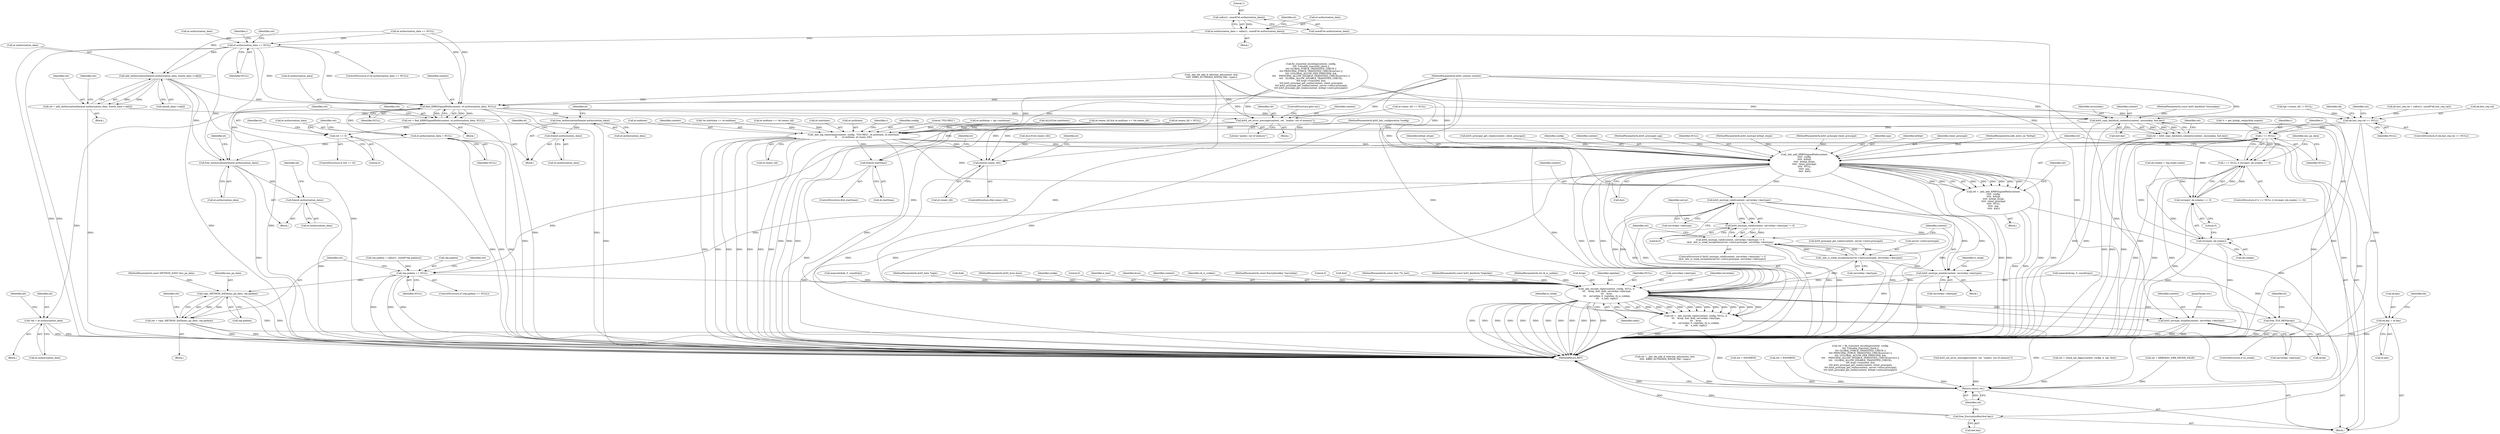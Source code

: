 digraph "0_heimdal_b1e699103f08d6a0ca46a122193c9da65f6cf837_1@API" {
"1000674" [label="(Call,calloc(1, sizeof(*et.authorization_data)))"];
"1000670" [label="(Call,et.authorization_data = calloc(1, sizeof(*et.authorization_data)))"];
"1000682" [label="(Call,et.authorization_data == NULL)"];
"1000710" [label="(Call,add_AuthorizationData(et.authorization_data, &auth_data->val[i]))"];
"1000708" [label="(Call,ret = add_AuthorizationData(et.authorization_data, &auth_data->val[i]))"];
"1000723" [label="(Call,krb5_set_error_message(context, ret, \"malloc: out of memory\"))"];
"1001125" [label="(Return,return ret;)"];
"1000730" [label="(Call,find_KRB5SignedPath(context, et.authorization_data, NULL))"];
"1000728" [label="(Call,ret = find_KRB5SignedPath(context, et.authorization_data, NULL))"];
"1000737" [label="(Call,ret == 0)"];
"1000750" [label="(Call,free_AuthorizationData(et.authorization_data))"];
"1000754" [label="(Call,free(et.authorization_data))"];
"1000758" [label="(Call,et.authorization_data = NULL)"];
"1001091" [label="(Call,free_AuthorizationData(et.authorization_data))"];
"1001095" [label="(Call,free(et.authorization_data))"];
"1000766" [label="(Call,*ad = et.authorization_data)"];
"1000788" [label="(Call,krb5_copy_keyblock_contents(context, sessionkey, &et.key))"];
"1000786" [label="(Call,ret = krb5_copy_keyblock_contents(context, sessionkey, &et.key))"];
"1000812" [label="(Call,ek.key = et.key)"];
"1000914" [label="(Call,_kdc_log_timestamp(context, config, \"TGS-REQ\", et.authtime, et.starttime,\n\t\t       et.endtime, et.renew_till))"];
"1000954" [label="(Call,_kdc_add_KRB5SignedPath(context,\n\t\t\t\t\t  config,\n\t\t\t\t\t  krbtgt,\n\t\t\t\t\t  krbtgt_etype,\n\t\t\t\t\t  client_principal,\n\t\t\t\t\t  NULL,\n\t\t\t\t\t  spp,\n\t\t\t\t\t  &et))"];
"1000952" [label="(Call,ret = _kdc_add_KRB5SignedPath(context,\n\t\t\t\t\t  config,\n\t\t\t\t\t  krbtgt,\n\t\t\t\t\t  krbtgt_etype,\n\t\t\t\t\t  client_principal,\n\t\t\t\t\t  NULL,\n\t\t\t\t\t  spp,\n\t\t\t\t\t  &et))"];
"1000984" [label="(Call,rep.padata == NULL)"];
"1000996" [label="(Call,copy_METHOD_DATA(enc_pa_data, rep.padata))"];
"1000994" [label="(Call,ret = copy_METHOD_DATA(enc_pa_data, rep.padata))"];
"1001033" [label="(Call,_kdc_encode_reply(context, config, NULL, 0,\n\t\t\t    &rep, &et, &ek, serverkey->keytype,\n\t\t\t    kvno,\n\t\t\t    serverkey, 0, replykey, rk_is_subkey,\n\t\t\t    e_text, reply))"];
"1001031" [label="(Call,ret = _kdc_encode_reply(context, config, NULL, 0,\n\t\t\t    &rep, &et, &ek, serverkey->keytype,\n\t\t\t    kvno,\n\t\t\t    serverkey, 0, replykey, rk_is_subkey,\n\t\t\t    e_text, reply))"];
"1001056" [label="(Call,krb5_enctype_disable(context, serverkey->keytype))"];
"1001062" [label="(Call,free_TGS_REP(&rep))"];
"1001007" [label="(Call,krb5_enctype_valid(context, serverkey->keytype))"];
"1001006" [label="(Call,krb5_enctype_valid(context, serverkey->keytype) != 0)"];
"1001005" [label="(Call,krb5_enctype_valid(context, serverkey->keytype) != 0\n\t&& _kdc_is_weak_exception(server->entry.principal, serverkey->keytype))"];
"1001013" [label="(Call,_kdc_is_weak_exception(server->entry.principal, serverkey->keytype))"];
"1001023" [label="(Call,krb5_enctype_enable(context, serverkey->keytype))"];
"1001074" [label="(Call,free(et.starttime))"];
"1001082" [label="(Call,free(et.renew_till))"];
"1001120" [label="(Call,free_EncryptionKey(&et.key))"];
"1000835" [label="(Call,ek.last_req.val == NULL)"];
"1000941" [label="(Call,r == NULL)"];
"1000940" [label="(Call,r == NULL || strcmp(r, ek.srealm) == 0)"];
"1000944" [label="(Call,strcmp(r, ek.srealm) == 0)"];
"1000945" [label="(Call,strcmp(r, ek.srealm))"];
"1000404" [label="(Call,tgt->renew_till != NULL)"];
"1000939" [label="(ControlStructure,if (r == NULL || strcmp(r, ek.srealm) == 0))"];
"1000914" [label="(Call,_kdc_log_timestamp(context, config, \"TGS-REQ\", et.authtime, et.starttime,\n\t\t       et.endtime, et.renew_till))"];
"1001049" [label="(Literal,0)"];
"1000767" [label="(Identifier,ad)"];
"1000710" [label="(Call,add_AuthorizationData(et.authorization_data, &auth_data->val[i]))"];
"1001052" [label="(Identifier,e_text)"];
"1001063" [label="(Call,&rep)"];
"1000791" [label="(Call,&et.key)"];
"1000708" [label="(Call,ret = add_AuthorizationData(et.authorization_data, &auth_data->val[i]))"];
"1000932" [label="(Call,*r = get_krbtgt_realm(&ek.sname))"];
"1000251" [label="(Call,krb5_principal_get_realm(context, client_principal))"];
"1000726" [label="(Literal,\"malloc: out of memory\")"];
"1000177" [label="(Call,et.authtime = tgt->authtime)"];
"1000756" [label="(Identifier,et)"];
"1000813" [label="(Call,ek.key)"];
"1000812" [label="(Call,ek.key = et.key)"];
"1001014" [label="(Call,server->entry.principal)"];
"1000754" [label="(Call,free(et.authorization_data))"];
"1000786" [label="(Call,ret = krb5_copy_keyblock_contents(context, sessionkey, &et.key))"];
"1000759" [label="(Call,et.authorization_data)"];
"1000959" [label="(Identifier,client_principal)"];
"1000111" [label="(MethodParameterIn,krb5_context context)"];
"1000658" [label="(Block,)"];
"1000850" [label="(Identifier,ek)"];
"1001091" [label="(Call,free_AuthorizationData(et.authorization_data))"];
"1001033" [label="(Call,_kdc_encode_reply(context, config, NULL, 0,\n\t\t\t    &rep, &et, &ek, serverkey->keytype,\n\t\t\t    kvno,\n\t\t\t    serverkey, 0, replykey, rk_is_subkey,\n\t\t\t    e_text, reply))"];
"1000112" [label="(MethodParameterIn,krb5_kdc_configuration *config)"];
"1001090" [label="(Block,)"];
"1000956" [label="(Identifier,config)"];
"1000947" [label="(Call,ek.srealm)"];
"1000962" [label="(Call,&et)"];
"1001016" [label="(Identifier,server)"];
"1000751" [label="(Call,et.authorization_data)"];
"1000927" [label="(Call,et.renew_till)"];
"1000560" [label="(Call,ret = KRB5KDC_ERR_NEVER_VALID)"];
"1000983" [label="(ControlStructure,if (rep.padata == NULL))"];
"1001025" [label="(Call,serverkey->keytype)"];
"1001005" [label="(Call,krb5_enctype_valid(context, serverkey->keytype) != 0\n\t&& _kdc_is_weak_exception(server->entry.principal, serverkey->keytype))"];
"1000790" [label="(Identifier,sessionkey)"];
"1000943" [label="(Identifier,NULL)"];
"1000944" [label="(Call,strcmp(r, ek.srealm) == 0)"];
"1000551" [label="(Call,*et.starttime == et.endtime)"];
"1000789" [label="(Identifier,context)"];
"1000985" [label="(Call,rep.padata)"];
"1000684" [label="(Identifier,et)"];
"1000722" [label="(Block,)"];
"1000971" [label="(Block,)"];
"1001047" [label="(Identifier,kvno)"];
"1001034" [label="(Identifier,context)"];
"1001051" [label="(Identifier,rk_is_subkey)"];
"1000762" [label="(Identifier,NULL)"];
"1000918" [label="(Call,et.authtime)"];
"1000990" [label="(Call,ret = ENOMEM)"];
"1000760" [label="(Identifier,et)"];
"1000951" [label="(Block,)"];
"1000952" [label="(Call,ret = _kdc_add_KRB5SignedPath(context,\n\t\t\t\t\t  config,\n\t\t\t\t\t  krbtgt,\n\t\t\t\t\t  krbtgt_etype,\n\t\t\t\t\t  client_principal,\n\t\t\t\t\t  NULL,\n\t\t\t\t\t  spp,\n\t\t\t\t\t  &et))"];
"1001009" [label="(Call,serverkey->keytype)"];
"1000955" [label="(Identifier,context)"];
"1000844" [label="(Identifier,ret)"];
"1000669" [label="(Block,)"];
"1000750" [label="(Call,free_AuthorizationData(et.authorization_data))"];
"1001007" [label="(Call,krb5_enctype_valid(context, serverkey->keytype))"];
"1000417" [label="(Call,ALLOC(et.renew_till))"];
"1000916" [label="(Identifier,config)"];
"1001074" [label="(Call,free(et.starttime))"];
"1000118" [label="(MethodParameterIn,const EncryptionKey *serverkey)"];
"1000129" [label="(MethodParameterIn,krb5_principals spp)"];
"1001062" [label="(Call,free_TGS_REP(&rep))"];
"1000729" [label="(Identifier,ret)"];
"1000674" [label="(Call,calloc(1, sizeof(*et.authorization_data)))"];
"1000787" [label="(Identifier,ret)"];
"1000960" [label="(Identifier,NULL)"];
"1000945" [label="(Call,strcmp(r, ek.srealm))"];
"1001012" [label="(Literal,0)"];
"1000670" [label="(Call,et.authorization_data = calloc(1, sizeof(*et.authorization_data)))"];
"1001092" [label="(Call,et.authorization_data)"];
"1000745" [label="(Identifier,et)"];
"1000991" [label="(Identifier,ret)"];
"1001057" [label="(Identifier,context)"];
"1000764" [label="(Block,)"];
"1000134" [label="(Block,)"];
"1001008" [label="(Identifier,context)"];
"1000711" [label="(Call,et.authorization_data)"];
"1000683" [label="(Call,et.authorization_data)"];
"1000984" [label="(Call,rep.padata == NULL)"];
"1001078" [label="(ControlStructure,if(et.renew_till))"];
"1001102" [label="(Identifier,ek)"];
"1001024" [label="(Identifier,context)"];
"1000721" [label="(Identifier,ret)"];
"1000768" [label="(Call,et.authorization_data)"];
"1000128" [label="(MethodParameterIn,krb5_enctype krbtgt_etype)"];
"1001037" [label="(Literal,0)"];
"1000126" [label="(MethodParameterIn,krb5_principal client_principal)"];
"1001040" [label="(Call,&et)"];
"1000582" [label="(Call,et.renew_till = NULL)"];
"1001068" [label="(Identifier,et)"];
"1001053" [label="(Identifier,reply)"];
"1000730" [label="(Call,find_KRB5SignedPath(context, et.authorization_data, NULL))"];
"1000132" [label="(MethodParameterIn,const char **e_text)"];
"1000961" [label="(Identifier,spp)"];
"1000116" [label="(MethodParameterIn,const krb5_keyblock *replykey)"];
"1000739" [label="(Literal,0)"];
"1000724" [label="(Identifier,context)"];
"1000725" [label="(Identifier,ret)"];
"1001125" [label="(Return,return ret;)"];
"1001127" [label="(MethodReturn,RET)"];
"1001061" [label="(JumpTarget,out:)"];
"1000727" [label="(ControlStructure,goto out;)"];
"1000988" [label="(Identifier,NULL)"];
"1000735" [label="(Identifier,NULL)"];
"1001006" [label="(Call,krb5_enctype_valid(context, serverkey->keytype) != 0)"];
"1000682" [label="(Call,et.authorization_data == NULL)"];
"1000723" [label="(Call,krb5_set_error_message(context, ret, \"malloc: out of memory\"))"];
"1000775" [label="(Identifier,ad)"];
"1001097" [label="(Identifier,et)"];
"1000569" [label="(Call,et.endtime == *et.renew_till)"];
"1000998" [label="(Call,rep.padata)"];
"1000921" [label="(Call,et.starttime)"];
"1001022" [label="(Block,)"];
"1000834" [label="(ControlStructure,if (ek.last_req.val == NULL))"];
"1000994" [label="(Call,ret = copy_METHOD_DATA(enc_pa_data, rep.padata))"];
"1000896" [label="(Call,ek.srealm = rep.ticket.realm)"];
"1001054" [label="(ControlStructure,if (is_weak))"];
"1001088" [label="(Identifier,et)"];
"1000117" [label="(MethodParameterIn,int rk_is_subkey)"];
"1000119" [label="(MethodParameterIn,const krb5_keyblock *sessionkey)"];
"1000565" [label="(Call,et.renew_till && et.endtime == *et.renew_till)"];
"1001038" [label="(Call,&rep)"];
"1000957" [label="(Identifier,krbtgt)"];
"1000843" [label="(Call,ret = ENOMEM)"];
"1000737" [label="(Call,ret == 0)"];
"1000972" [label="(Call,rep.padata = calloc(1, sizeof(*rep.padata)))"];
"1000698" [label="(Identifier,i)"];
"1000954" [label="(Call,_kdc_add_KRB5SignedPath(context,\n\t\t\t\t\t  config,\n\t\t\t\t\t  krbtgt,\n\t\t\t\t\t  krbtgt_etype,\n\t\t\t\t\t  client_principal,\n\t\t\t\t\t  NULL,\n\t\t\t\t\t  spp,\n\t\t\t\t\t  &et))"];
"1000223" [label="(Call,ret = fix_transited_encoding(context, config,\n\t\t\t\t !f.disable_transited_check ||\n\t\t\t\t GLOBAL_FORCE_TRANSITED_CHECK ||\n\t\t\t\t PRINCIPAL_FORCE_TRANSITED_CHECK(server) ||\n\t\t\t\t !((GLOBAL_ALLOW_PER_PRINCIPAL &&\n\t\t\t\t    PRINCIPAL_ALLOW_DISABLE_TRANSITED_CHECK(server)) ||\n\t\t\t\t   GLOBAL_ALLOW_DISABLE_TRANSITED_CHECK),\n \t\t\t\t &tgt->transited, &et,\n \t\t\t\t krb5_principal_get_realm(context, client_principal),\n \t\t\t\t krb5_principal_get_realm(context, server->entry.principal),\n\t\t\t\t krb5_principal_get_realm(context, krbtgt->entry.principal)))"];
"1001004" [label="(ControlStructure,if (krb5_enctype_valid(context, serverkey->keytype) != 0\n\t&& _kdc_is_weak_exception(server->entry.principal, serverkey->keytype)))"];
"1000691" [label="(Call,krb5_set_error_message(context, ret, \"malloc: out of memory\"))"];
"1000671" [label="(Call,et.authorization_data)"];
"1001120" [label="(Call,free_EncryptionKey(&et.key))"];
"1000835" [label="(Call,ek.last_req.val == NULL)"];
"1000254" [label="(Call,krb5_principal_get_realm(context, server->entry.principal))"];
"1001121" [label="(Call,&et.key)"];
"1000645" [label="(Call,ret = _kdc_tkt_add_if_relevant_ad(context, &et,\n\t\t\t\t\t  KRB5_AUTHDATA_WIN2K_PAC, rspac))"];
"1001050" [label="(Identifier,replykey)"];
"1000819" [label="(Call,ek.last_req.val = calloc(1, sizeof(*ek.last_req.val)))"];
"1000211" [label="(Call,ret = check_tgs_flags(context, config, b, tgt, &et))"];
"1000731" [label="(Identifier,context)"];
"1000149" [label="(Call,memset(&rep, 0, sizeof(rep)))"];
"1001032" [label="(Identifier,ret)"];
"1000758" [label="(Call,et.authorization_data = NULL)"];
"1001083" [label="(Call,et.renew_till)"];
"1000933" [label="(Identifier,r)"];
"1001036" [label="(Identifier,NULL)"];
"1000225" [label="(Call,fix_transited_encoding(context, config,\n\t\t\t\t !f.disable_transited_check ||\n\t\t\t\t GLOBAL_FORCE_TRANSITED_CHECK ||\n\t\t\t\t PRINCIPAL_FORCE_TRANSITED_CHECK(server) ||\n\t\t\t\t !((GLOBAL_ALLOW_PER_PRINCIPAL &&\n\t\t\t\t    PRINCIPAL_ALLOW_DISABLE_TRANSITED_CHECK(server)) ||\n\t\t\t\t   GLOBAL_ALLOW_DISABLE_TRANSITED_CHECK),\n \t\t\t\t &tgt->transited, &et,\n \t\t\t\t krb5_principal_get_realm(context, client_principal),\n \t\t\t\t krb5_principal_get_realm(context, server->entry.principal),\n\t\t\t\t krb5_principal_get_realm(context, krbtgt->entry.principal)))"];
"1000766" [label="(Call,*ad = et.authorization_data)"];
"1001096" [label="(Call,et.authorization_data)"];
"1000995" [label="(Identifier,ret)"];
"1000127" [label="(MethodParameterIn,hdb_entry_ex *krbtgt)"];
"1000390" [label="(Call,et.renew_till == NULL)"];
"1000664" [label="(Call,et.authorization_data == NULL)"];
"1000796" [label="(Identifier,ret)"];
"1000816" [label="(Call,et.key)"];
"1000950" [label="(Literal,0)"];
"1000965" [label="(Identifier,ret)"];
"1001126" [label="(Identifier,ret)"];
"1000997" [label="(Identifier,enc_pa_data)"];
"1000841" [label="(Identifier,NULL)"];
"1001002" [label="(Identifier,ret)"];
"1000681" [label="(ControlStructure,if (et.authorization_data == NULL))"];
"1000738" [label="(Identifier,ret)"];
"1001044" [label="(Call,serverkey->keytype)"];
"1001095" [label="(Call,free(et.authorization_data))"];
"1000736" [label="(ControlStructure,if (ret == 0))"];
"1001048" [label="(Identifier,serverkey)"];
"1001070" [label="(ControlStructure,if(et.starttime))"];
"1001023" [label="(Call,krb5_enctype_enable(context, serverkey->keytype))"];
"1000161" [label="(Call,memset(&ek, 0, sizeof(ek)))"];
"1000946" [label="(Identifier,r)"];
"1001082" [label="(Call,free(et.renew_till))"];
"1000675" [label="(Literal,1)"];
"1000749" [label="(Block,)"];
"1000969" [label="(Identifier,enc_pa_data)"];
"1001058" [label="(Call,serverkey->keytype)"];
"1000958" [label="(Identifier,krbtgt_etype)"];
"1000647" [label="(Call,_kdc_tkt_add_if_relevant_ad(context, &et,\n\t\t\t\t\t  KRB5_AUTHDATA_WIN2K_PAC, rspac))"];
"1000131" [label="(MethodParameterIn,const METHOD_DATA *enc_pa_data)"];
"1000755" [label="(Call,et.authorization_data)"];
"1000133" [label="(MethodParameterIn,krb5_data *reply)"];
"1001080" [label="(Identifier,et)"];
"1001075" [label="(Call,et.starttime)"];
"1001055" [label="(Identifier,is_weak)"];
"1001029" [label="(Identifier,is_weak)"];
"1000728" [label="(Call,ret = find_KRB5SignedPath(context, et.authorization_data, NULL))"];
"1000953" [label="(Identifier,ret)"];
"1000940" [label="(Call,r == NULL || strcmp(r, ek.srealm) == 0)"];
"1000689" [label="(Identifier,ret)"];
"1000788" [label="(Call,krb5_copy_keyblock_contents(context, sessionkey, &et.key))"];
"1001042" [label="(Call,&ek)"];
"1001056" [label="(Call,krb5_enctype_disable(context, serverkey->keytype))"];
"1000942" [label="(Identifier,r)"];
"1000917" [label="(Literal,\"TGS-REQ\")"];
"1001031" [label="(Call,ret = _kdc_encode_reply(context, config, NULL, 0,\n\t\t\t    &rep, &et, &ek, serverkey->keytype,\n\t\t\t    kvno,\n\t\t\t    serverkey, 0, replykey, rk_is_subkey,\n\t\t\t    e_text, reply))"];
"1000201" [label="(Call,ALLOC(et.starttime))"];
"1001019" [label="(Call,serverkey->keytype)"];
"1000732" [label="(Call,et.authorization_data)"];
"1000996" [label="(Call,copy_METHOD_DATA(enc_pa_data, rep.padata))"];
"1000120" [label="(MethodParameterIn,krb5_kvno kvno)"];
"1000924" [label="(Call,et.endtime)"];
"1000941" [label="(Call,r == NULL)"];
"1001035" [label="(Identifier,config)"];
"1001013" [label="(Call,_kdc_is_weak_exception(server->entry.principal, serverkey->keytype))"];
"1000915" [label="(Identifier,context)"];
"1000676" [label="(Call,sizeof(*et.authorization_data))"];
"1000686" [label="(Identifier,NULL)"];
"1000714" [label="(Call,&auth_data->val[i])"];
"1000709" [label="(Identifier,ret)"];
"1000822" [label="(Identifier,ek)"];
"1000836" [label="(Call,ek.last_req.val)"];
"1000707" [label="(Block,)"];
"1000674" -> "1000670"  [label="AST: "];
"1000674" -> "1000676"  [label="CFG: "];
"1000675" -> "1000674"  [label="AST: "];
"1000676" -> "1000674"  [label="AST: "];
"1000670" -> "1000674"  [label="CFG: "];
"1000674" -> "1000670"  [label="DDG: "];
"1000670" -> "1000669"  [label="AST: "];
"1000671" -> "1000670"  [label="AST: "];
"1000684" -> "1000670"  [label="CFG: "];
"1000670" -> "1001127"  [label="DDG: "];
"1000670" -> "1000682"  [label="DDG: "];
"1000682" -> "1000681"  [label="AST: "];
"1000682" -> "1000686"  [label="CFG: "];
"1000683" -> "1000682"  [label="AST: "];
"1000686" -> "1000682"  [label="AST: "];
"1000689" -> "1000682"  [label="CFG: "];
"1000698" -> "1000682"  [label="CFG: "];
"1000682" -> "1001127"  [label="DDG: "];
"1000682" -> "1001127"  [label="DDG: "];
"1000682" -> "1001127"  [label="DDG: "];
"1000664" -> "1000682"  [label="DDG: "];
"1000682" -> "1000710"  [label="DDG: "];
"1000682" -> "1000730"  [label="DDG: "];
"1000682" -> "1000730"  [label="DDG: "];
"1000682" -> "1001091"  [label="DDG: "];
"1000710" -> "1000708"  [label="AST: "];
"1000710" -> "1000714"  [label="CFG: "];
"1000711" -> "1000710"  [label="AST: "];
"1000714" -> "1000710"  [label="AST: "];
"1000708" -> "1000710"  [label="CFG: "];
"1000710" -> "1001127"  [label="DDG: "];
"1000710" -> "1001127"  [label="DDG: "];
"1000710" -> "1000708"  [label="DDG: "];
"1000710" -> "1000708"  [label="DDG: "];
"1000664" -> "1000710"  [label="DDG: "];
"1000710" -> "1000730"  [label="DDG: "];
"1000710" -> "1001091"  [label="DDG: "];
"1000708" -> "1000707"  [label="AST: "];
"1000709" -> "1000708"  [label="AST: "];
"1000721" -> "1000708"  [label="CFG: "];
"1000708" -> "1001127"  [label="DDG: "];
"1000708" -> "1000723"  [label="DDG: "];
"1000723" -> "1000722"  [label="AST: "];
"1000723" -> "1000726"  [label="CFG: "];
"1000724" -> "1000723"  [label="AST: "];
"1000725" -> "1000723"  [label="AST: "];
"1000726" -> "1000723"  [label="AST: "];
"1000727" -> "1000723"  [label="CFG: "];
"1000723" -> "1001127"  [label="DDG: "];
"1000723" -> "1001127"  [label="DDG: "];
"1000723" -> "1001127"  [label="DDG: "];
"1000225" -> "1000723"  [label="DDG: "];
"1000647" -> "1000723"  [label="DDG: "];
"1000111" -> "1000723"  [label="DDG: "];
"1000723" -> "1001125"  [label="DDG: "];
"1001125" -> "1000134"  [label="AST: "];
"1001125" -> "1001126"  [label="CFG: "];
"1001126" -> "1001125"  [label="AST: "];
"1001127" -> "1001125"  [label="CFG: "];
"1001125" -> "1001127"  [label="DDG: "];
"1001126" -> "1001125"  [label="DDG: "];
"1000691" -> "1001125"  [label="DDG: "];
"1000645" -> "1001125"  [label="DDG: "];
"1000952" -> "1001125"  [label="DDG: "];
"1000843" -> "1001125"  [label="DDG: "];
"1000990" -> "1001125"  [label="DDG: "];
"1000786" -> "1001125"  [label="DDG: "];
"1000211" -> "1001125"  [label="DDG: "];
"1000994" -> "1001125"  [label="DDG: "];
"1001031" -> "1001125"  [label="DDG: "];
"1000560" -> "1001125"  [label="DDG: "];
"1000223" -> "1001125"  [label="DDG: "];
"1000730" -> "1000728"  [label="AST: "];
"1000730" -> "1000735"  [label="CFG: "];
"1000731" -> "1000730"  [label="AST: "];
"1000732" -> "1000730"  [label="AST: "];
"1000735" -> "1000730"  [label="AST: "];
"1000728" -> "1000730"  [label="CFG: "];
"1000730" -> "1001127"  [label="DDG: "];
"1000730" -> "1001127"  [label="DDG: "];
"1000730" -> "1000728"  [label="DDG: "];
"1000730" -> "1000728"  [label="DDG: "];
"1000730" -> "1000728"  [label="DDG: "];
"1000225" -> "1000730"  [label="DDG: "];
"1000647" -> "1000730"  [label="DDG: "];
"1000111" -> "1000730"  [label="DDG: "];
"1000664" -> "1000730"  [label="DDG: "];
"1000664" -> "1000730"  [label="DDG: "];
"1000730" -> "1000750"  [label="DDG: "];
"1000730" -> "1000758"  [label="DDG: "];
"1000730" -> "1000766"  [label="DDG: "];
"1000730" -> "1000788"  [label="DDG: "];
"1000730" -> "1000835"  [label="DDG: "];
"1000730" -> "1001091"  [label="DDG: "];
"1000728" -> "1000658"  [label="AST: "];
"1000729" -> "1000728"  [label="AST: "];
"1000738" -> "1000728"  [label="CFG: "];
"1000728" -> "1001127"  [label="DDG: "];
"1000728" -> "1000737"  [label="DDG: "];
"1000737" -> "1000736"  [label="AST: "];
"1000737" -> "1000739"  [label="CFG: "];
"1000738" -> "1000737"  [label="AST: "];
"1000739" -> "1000737"  [label="AST: "];
"1000745" -> "1000737"  [label="CFG: "];
"1000787" -> "1000737"  [label="CFG: "];
"1000737" -> "1001127"  [label="DDG: "];
"1000750" -> "1000749"  [label="AST: "];
"1000750" -> "1000751"  [label="CFG: "];
"1000751" -> "1000750"  [label="AST: "];
"1000756" -> "1000750"  [label="CFG: "];
"1000750" -> "1001127"  [label="DDG: "];
"1000750" -> "1000754"  [label="DDG: "];
"1000754" -> "1000749"  [label="AST: "];
"1000754" -> "1000755"  [label="CFG: "];
"1000755" -> "1000754"  [label="AST: "];
"1000760" -> "1000754"  [label="CFG: "];
"1000758" -> "1000749"  [label="AST: "];
"1000758" -> "1000762"  [label="CFG: "];
"1000759" -> "1000758"  [label="AST: "];
"1000762" -> "1000758"  [label="AST: "];
"1000787" -> "1000758"  [label="CFG: "];
"1000758" -> "1001127"  [label="DDG: "];
"1000758" -> "1001127"  [label="DDG: "];
"1000758" -> "1001091"  [label="DDG: "];
"1001091" -> "1001090"  [label="AST: "];
"1001091" -> "1001092"  [label="CFG: "];
"1001092" -> "1001091"  [label="AST: "];
"1001097" -> "1001091"  [label="CFG: "];
"1001091" -> "1001127"  [label="DDG: "];
"1001091" -> "1001095"  [label="DDG: "];
"1001095" -> "1001090"  [label="AST: "];
"1001095" -> "1001096"  [label="CFG: "];
"1001096" -> "1001095"  [label="AST: "];
"1001102" -> "1001095"  [label="CFG: "];
"1001095" -> "1001127"  [label="DDG: "];
"1000766" -> "1000764"  [label="AST: "];
"1000766" -> "1000768"  [label="CFG: "];
"1000767" -> "1000766"  [label="AST: "];
"1000768" -> "1000766"  [label="AST: "];
"1000775" -> "1000766"  [label="CFG: "];
"1000766" -> "1001127"  [label="DDG: "];
"1000766" -> "1001127"  [label="DDG: "];
"1000788" -> "1000786"  [label="AST: "];
"1000788" -> "1000791"  [label="CFG: "];
"1000789" -> "1000788"  [label="AST: "];
"1000790" -> "1000788"  [label="AST: "];
"1000791" -> "1000788"  [label="AST: "];
"1000786" -> "1000788"  [label="CFG: "];
"1000788" -> "1001127"  [label="DDG: "];
"1000788" -> "1001127"  [label="DDG: "];
"1000788" -> "1000786"  [label="DDG: "];
"1000788" -> "1000786"  [label="DDG: "];
"1000788" -> "1000786"  [label="DDG: "];
"1000225" -> "1000788"  [label="DDG: "];
"1000647" -> "1000788"  [label="DDG: "];
"1000111" -> "1000788"  [label="DDG: "];
"1000119" -> "1000788"  [label="DDG: "];
"1000788" -> "1000812"  [label="DDG: "];
"1000788" -> "1000914"  [label="DDG: "];
"1000788" -> "1001120"  [label="DDG: "];
"1000786" -> "1000134"  [label="AST: "];
"1000787" -> "1000786"  [label="AST: "];
"1000796" -> "1000786"  [label="CFG: "];
"1000786" -> "1001127"  [label="DDG: "];
"1000786" -> "1001127"  [label="DDG: "];
"1000812" -> "1000134"  [label="AST: "];
"1000812" -> "1000816"  [label="CFG: "];
"1000813" -> "1000812"  [label="AST: "];
"1000816" -> "1000812"  [label="AST: "];
"1000822" -> "1000812"  [label="CFG: "];
"1000812" -> "1001127"  [label="DDG: "];
"1000812" -> "1001127"  [label="DDG: "];
"1000914" -> "1000134"  [label="AST: "];
"1000914" -> "1000927"  [label="CFG: "];
"1000915" -> "1000914"  [label="AST: "];
"1000916" -> "1000914"  [label="AST: "];
"1000917" -> "1000914"  [label="AST: "];
"1000918" -> "1000914"  [label="AST: "];
"1000921" -> "1000914"  [label="AST: "];
"1000924" -> "1000914"  [label="AST: "];
"1000927" -> "1000914"  [label="AST: "];
"1000933" -> "1000914"  [label="CFG: "];
"1000914" -> "1001127"  [label="DDG: "];
"1000914" -> "1001127"  [label="DDG: "];
"1000914" -> "1001127"  [label="DDG: "];
"1000914" -> "1001127"  [label="DDG: "];
"1000914" -> "1001127"  [label="DDG: "];
"1000914" -> "1001127"  [label="DDG: "];
"1000914" -> "1001127"  [label="DDG: "];
"1000111" -> "1000914"  [label="DDG: "];
"1000225" -> "1000914"  [label="DDG: "];
"1000112" -> "1000914"  [label="DDG: "];
"1000177" -> "1000914"  [label="DDG: "];
"1000201" -> "1000914"  [label="DDG: "];
"1000551" -> "1000914"  [label="DDG: "];
"1000569" -> "1000914"  [label="DDG: "];
"1000582" -> "1000914"  [label="DDG: "];
"1000565" -> "1000914"  [label="DDG: "];
"1000914" -> "1000954"  [label="DDG: "];
"1000914" -> "1000954"  [label="DDG: "];
"1000914" -> "1001007"  [label="DDG: "];
"1000914" -> "1001033"  [label="DDG: "];
"1000914" -> "1001074"  [label="DDG: "];
"1000914" -> "1001082"  [label="DDG: "];
"1000954" -> "1000952"  [label="AST: "];
"1000954" -> "1000962"  [label="CFG: "];
"1000955" -> "1000954"  [label="AST: "];
"1000956" -> "1000954"  [label="AST: "];
"1000957" -> "1000954"  [label="AST: "];
"1000958" -> "1000954"  [label="AST: "];
"1000959" -> "1000954"  [label="AST: "];
"1000960" -> "1000954"  [label="AST: "];
"1000961" -> "1000954"  [label="AST: "];
"1000962" -> "1000954"  [label="AST: "];
"1000952" -> "1000954"  [label="CFG: "];
"1000954" -> "1001127"  [label="DDG: "];
"1000954" -> "1001127"  [label="DDG: "];
"1000954" -> "1001127"  [label="DDG: "];
"1000954" -> "1001127"  [label="DDG: "];
"1000954" -> "1001127"  [label="DDG: "];
"1000954" -> "1001127"  [label="DDG: "];
"1000954" -> "1001127"  [label="DDG: "];
"1000954" -> "1001127"  [label="DDG: "];
"1000954" -> "1000952"  [label="DDG: "];
"1000954" -> "1000952"  [label="DDG: "];
"1000954" -> "1000952"  [label="DDG: "];
"1000954" -> "1000952"  [label="DDG: "];
"1000954" -> "1000952"  [label="DDG: "];
"1000954" -> "1000952"  [label="DDG: "];
"1000954" -> "1000952"  [label="DDG: "];
"1000954" -> "1000952"  [label="DDG: "];
"1000111" -> "1000954"  [label="DDG: "];
"1000112" -> "1000954"  [label="DDG: "];
"1000127" -> "1000954"  [label="DDG: "];
"1000128" -> "1000954"  [label="DDG: "];
"1000251" -> "1000954"  [label="DDG: "];
"1000126" -> "1000954"  [label="DDG: "];
"1000941" -> "1000954"  [label="DDG: "];
"1000129" -> "1000954"  [label="DDG: "];
"1000647" -> "1000954"  [label="DDG: "];
"1000225" -> "1000954"  [label="DDG: "];
"1000954" -> "1000984"  [label="DDG: "];
"1000954" -> "1001007"  [label="DDG: "];
"1000954" -> "1001033"  [label="DDG: "];
"1000954" -> "1001033"  [label="DDG: "];
"1000954" -> "1001033"  [label="DDG: "];
"1000952" -> "1000951"  [label="AST: "];
"1000953" -> "1000952"  [label="AST: "];
"1000965" -> "1000952"  [label="CFG: "];
"1000952" -> "1001127"  [label="DDG: "];
"1000952" -> "1001127"  [label="DDG: "];
"1000984" -> "1000983"  [label="AST: "];
"1000984" -> "1000988"  [label="CFG: "];
"1000985" -> "1000984"  [label="AST: "];
"1000988" -> "1000984"  [label="AST: "];
"1000991" -> "1000984"  [label="CFG: "];
"1000995" -> "1000984"  [label="CFG: "];
"1000984" -> "1001127"  [label="DDG: "];
"1000984" -> "1001127"  [label="DDG: "];
"1000984" -> "1001127"  [label="DDG: "];
"1000972" -> "1000984"  [label="DDG: "];
"1000941" -> "1000984"  [label="DDG: "];
"1000984" -> "1000996"  [label="DDG: "];
"1000984" -> "1001033"  [label="DDG: "];
"1000996" -> "1000994"  [label="AST: "];
"1000996" -> "1000998"  [label="CFG: "];
"1000997" -> "1000996"  [label="AST: "];
"1000998" -> "1000996"  [label="AST: "];
"1000994" -> "1000996"  [label="CFG: "];
"1000996" -> "1001127"  [label="DDG: "];
"1000996" -> "1001127"  [label="DDG: "];
"1000996" -> "1000994"  [label="DDG: "];
"1000996" -> "1000994"  [label="DDG: "];
"1000131" -> "1000996"  [label="DDG: "];
"1000994" -> "1000971"  [label="AST: "];
"1000995" -> "1000994"  [label="AST: "];
"1001002" -> "1000994"  [label="CFG: "];
"1000994" -> "1001127"  [label="DDG: "];
"1000994" -> "1001127"  [label="DDG: "];
"1001033" -> "1001031"  [label="AST: "];
"1001033" -> "1001053"  [label="CFG: "];
"1001034" -> "1001033"  [label="AST: "];
"1001035" -> "1001033"  [label="AST: "];
"1001036" -> "1001033"  [label="AST: "];
"1001037" -> "1001033"  [label="AST: "];
"1001038" -> "1001033"  [label="AST: "];
"1001040" -> "1001033"  [label="AST: "];
"1001042" -> "1001033"  [label="AST: "];
"1001044" -> "1001033"  [label="AST: "];
"1001047" -> "1001033"  [label="AST: "];
"1001048" -> "1001033"  [label="AST: "];
"1001049" -> "1001033"  [label="AST: "];
"1001050" -> "1001033"  [label="AST: "];
"1001051" -> "1001033"  [label="AST: "];
"1001052" -> "1001033"  [label="AST: "];
"1001053" -> "1001033"  [label="AST: "];
"1001031" -> "1001033"  [label="CFG: "];
"1001033" -> "1001127"  [label="DDG: "];
"1001033" -> "1001127"  [label="DDG: "];
"1001033" -> "1001127"  [label="DDG: "];
"1001033" -> "1001127"  [label="DDG: "];
"1001033" -> "1001127"  [label="DDG: "];
"1001033" -> "1001127"  [label="DDG: "];
"1001033" -> "1001127"  [label="DDG: "];
"1001033" -> "1001127"  [label="DDG: "];
"1001033" -> "1001127"  [label="DDG: "];
"1001033" -> "1001127"  [label="DDG: "];
"1001033" -> "1001127"  [label="DDG: "];
"1001033" -> "1001127"  [label="DDG: "];
"1001033" -> "1001031"  [label="DDG: "];
"1001033" -> "1001031"  [label="DDG: "];
"1001033" -> "1001031"  [label="DDG: "];
"1001033" -> "1001031"  [label="DDG: "];
"1001033" -> "1001031"  [label="DDG: "];
"1001033" -> "1001031"  [label="DDG: "];
"1001033" -> "1001031"  [label="DDG: "];
"1001033" -> "1001031"  [label="DDG: "];
"1001033" -> "1001031"  [label="DDG: "];
"1001033" -> "1001031"  [label="DDG: "];
"1001033" -> "1001031"  [label="DDG: "];
"1001033" -> "1001031"  [label="DDG: "];
"1001033" -> "1001031"  [label="DDG: "];
"1001033" -> "1001031"  [label="DDG: "];
"1001023" -> "1001033"  [label="DDG: "];
"1001023" -> "1001033"  [label="DDG: "];
"1001007" -> "1001033"  [label="DDG: "];
"1001007" -> "1001033"  [label="DDG: "];
"1000111" -> "1001033"  [label="DDG: "];
"1000112" -> "1001033"  [label="DDG: "];
"1000941" -> "1001033"  [label="DDG: "];
"1000149" -> "1001033"  [label="DDG: "];
"1000647" -> "1001033"  [label="DDG: "];
"1000225" -> "1001033"  [label="DDG: "];
"1000161" -> "1001033"  [label="DDG: "];
"1001013" -> "1001033"  [label="DDG: "];
"1000120" -> "1001033"  [label="DDG: "];
"1000118" -> "1001033"  [label="DDG: "];
"1000116" -> "1001033"  [label="DDG: "];
"1000117" -> "1001033"  [label="DDG: "];
"1000132" -> "1001033"  [label="DDG: "];
"1000133" -> "1001033"  [label="DDG: "];
"1001033" -> "1001056"  [label="DDG: "];
"1001033" -> "1001056"  [label="DDG: "];
"1001033" -> "1001062"  [label="DDG: "];
"1001031" -> "1000134"  [label="AST: "];
"1001032" -> "1001031"  [label="AST: "];
"1001055" -> "1001031"  [label="CFG: "];
"1001031" -> "1001127"  [label="DDG: "];
"1001031" -> "1001127"  [label="DDG: "];
"1001056" -> "1001054"  [label="AST: "];
"1001056" -> "1001058"  [label="CFG: "];
"1001057" -> "1001056"  [label="AST: "];
"1001058" -> "1001056"  [label="AST: "];
"1001061" -> "1001056"  [label="CFG: "];
"1001056" -> "1001127"  [label="DDG: "];
"1001056" -> "1001127"  [label="DDG: "];
"1001056" -> "1001127"  [label="DDG: "];
"1000111" -> "1001056"  [label="DDG: "];
"1001062" -> "1000134"  [label="AST: "];
"1001062" -> "1001063"  [label="CFG: "];
"1001063" -> "1001062"  [label="AST: "];
"1001068" -> "1001062"  [label="CFG: "];
"1001062" -> "1001127"  [label="DDG: "];
"1001062" -> "1001127"  [label="DDG: "];
"1000149" -> "1001062"  [label="DDG: "];
"1001007" -> "1001006"  [label="AST: "];
"1001007" -> "1001009"  [label="CFG: "];
"1001008" -> "1001007"  [label="AST: "];
"1001009" -> "1001007"  [label="AST: "];
"1001012" -> "1001007"  [label="CFG: "];
"1001007" -> "1001006"  [label="DDG: "];
"1001007" -> "1001006"  [label="DDG: "];
"1000111" -> "1001007"  [label="DDG: "];
"1001007" -> "1001013"  [label="DDG: "];
"1001007" -> "1001023"  [label="DDG: "];
"1001007" -> "1001023"  [label="DDG: "];
"1001006" -> "1001005"  [label="AST: "];
"1001006" -> "1001012"  [label="CFG: "];
"1001012" -> "1001006"  [label="AST: "];
"1001016" -> "1001006"  [label="CFG: "];
"1001005" -> "1001006"  [label="CFG: "];
"1001006" -> "1001127"  [label="DDG: "];
"1001006" -> "1001005"  [label="DDG: "];
"1001006" -> "1001005"  [label="DDG: "];
"1001005" -> "1001004"  [label="AST: "];
"1001005" -> "1001013"  [label="CFG: "];
"1001013" -> "1001005"  [label="AST: "];
"1001024" -> "1001005"  [label="CFG: "];
"1001032" -> "1001005"  [label="CFG: "];
"1001005" -> "1001127"  [label="DDG: "];
"1001005" -> "1001127"  [label="DDG: "];
"1001005" -> "1001127"  [label="DDG: "];
"1001013" -> "1001005"  [label="DDG: "];
"1001013" -> "1001005"  [label="DDG: "];
"1001013" -> "1001019"  [label="CFG: "];
"1001014" -> "1001013"  [label="AST: "];
"1001019" -> "1001013"  [label="AST: "];
"1001013" -> "1001127"  [label="DDG: "];
"1000254" -> "1001013"  [label="DDG: "];
"1001013" -> "1001023"  [label="DDG: "];
"1001023" -> "1001022"  [label="AST: "];
"1001023" -> "1001025"  [label="CFG: "];
"1001024" -> "1001023"  [label="AST: "];
"1001025" -> "1001023"  [label="AST: "];
"1001029" -> "1001023"  [label="CFG: "];
"1001023" -> "1001127"  [label="DDG: "];
"1000111" -> "1001023"  [label="DDG: "];
"1001074" -> "1001070"  [label="AST: "];
"1001074" -> "1001075"  [label="CFG: "];
"1001075" -> "1001074"  [label="AST: "];
"1001080" -> "1001074"  [label="CFG: "];
"1001074" -> "1001127"  [label="DDG: "];
"1000201" -> "1001074"  [label="DDG: "];
"1001082" -> "1001078"  [label="AST: "];
"1001082" -> "1001083"  [label="CFG: "];
"1001083" -> "1001082"  [label="AST: "];
"1001088" -> "1001082"  [label="CFG: "];
"1001082" -> "1001127"  [label="DDG: "];
"1000582" -> "1001082"  [label="DDG: "];
"1000417" -> "1001082"  [label="DDG: "];
"1000390" -> "1001082"  [label="DDG: "];
"1000565" -> "1001082"  [label="DDG: "];
"1001120" -> "1000134"  [label="AST: "];
"1001120" -> "1001121"  [label="CFG: "];
"1001121" -> "1001120"  [label="AST: "];
"1001126" -> "1001120"  [label="CFG: "];
"1001120" -> "1001127"  [label="DDG: "];
"1001120" -> "1001127"  [label="DDG: "];
"1000835" -> "1000834"  [label="AST: "];
"1000835" -> "1000841"  [label="CFG: "];
"1000836" -> "1000835"  [label="AST: "];
"1000841" -> "1000835"  [label="AST: "];
"1000844" -> "1000835"  [label="CFG: "];
"1000850" -> "1000835"  [label="CFG: "];
"1000835" -> "1001127"  [label="DDG: "];
"1000835" -> "1001127"  [label="DDG: "];
"1000835" -> "1001127"  [label="DDG: "];
"1000819" -> "1000835"  [label="DDG: "];
"1000390" -> "1000835"  [label="DDG: "];
"1000404" -> "1000835"  [label="DDG: "];
"1000835" -> "1000941"  [label="DDG: "];
"1000941" -> "1000940"  [label="AST: "];
"1000941" -> "1000943"  [label="CFG: "];
"1000942" -> "1000941"  [label="AST: "];
"1000943" -> "1000941"  [label="AST: "];
"1000946" -> "1000941"  [label="CFG: "];
"1000940" -> "1000941"  [label="CFG: "];
"1000941" -> "1001127"  [label="DDG: "];
"1000941" -> "1000940"  [label="DDG: "];
"1000941" -> "1000940"  [label="DDG: "];
"1000932" -> "1000941"  [label="DDG: "];
"1000941" -> "1000944"  [label="DDG: "];
"1000941" -> "1000945"  [label="DDG: "];
"1000940" -> "1000939"  [label="AST: "];
"1000940" -> "1000944"  [label="CFG: "];
"1000944" -> "1000940"  [label="AST: "];
"1000953" -> "1000940"  [label="CFG: "];
"1000969" -> "1000940"  [label="CFG: "];
"1000940" -> "1001127"  [label="DDG: "];
"1000940" -> "1001127"  [label="DDG: "];
"1000940" -> "1001127"  [label="DDG: "];
"1000944" -> "1000940"  [label="DDG: "];
"1000944" -> "1000940"  [label="DDG: "];
"1000944" -> "1000950"  [label="CFG: "];
"1000945" -> "1000944"  [label="AST: "];
"1000950" -> "1000944"  [label="AST: "];
"1000944" -> "1001127"  [label="DDG: "];
"1000896" -> "1000944"  [label="DDG: "];
"1000945" -> "1000947"  [label="CFG: "];
"1000946" -> "1000945"  [label="AST: "];
"1000947" -> "1000945"  [label="AST: "];
"1000950" -> "1000945"  [label="CFG: "];
"1000945" -> "1001127"  [label="DDG: "];
"1000945" -> "1001127"  [label="DDG: "];
"1000896" -> "1000945"  [label="DDG: "];
}
